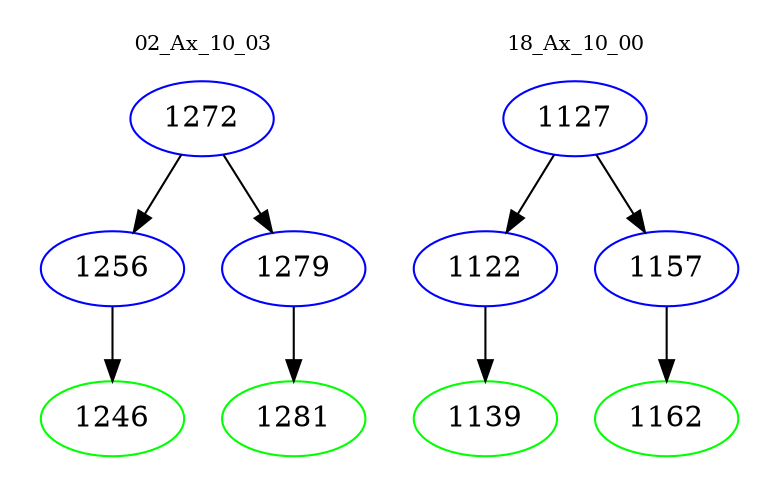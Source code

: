 digraph{
subgraph cluster_0 {
color = white
label = "02_Ax_10_03";
fontsize=10;
T0_1272 [label="1272", color="blue"]
T0_1272 -> T0_1256 [color="black"]
T0_1256 [label="1256", color="blue"]
T0_1256 -> T0_1246 [color="black"]
T0_1246 [label="1246", color="green"]
T0_1272 -> T0_1279 [color="black"]
T0_1279 [label="1279", color="blue"]
T0_1279 -> T0_1281 [color="black"]
T0_1281 [label="1281", color="green"]
}
subgraph cluster_1 {
color = white
label = "18_Ax_10_00";
fontsize=10;
T1_1127 [label="1127", color="blue"]
T1_1127 -> T1_1122 [color="black"]
T1_1122 [label="1122", color="blue"]
T1_1122 -> T1_1139 [color="black"]
T1_1139 [label="1139", color="green"]
T1_1127 -> T1_1157 [color="black"]
T1_1157 [label="1157", color="blue"]
T1_1157 -> T1_1162 [color="black"]
T1_1162 [label="1162", color="green"]
}
}

